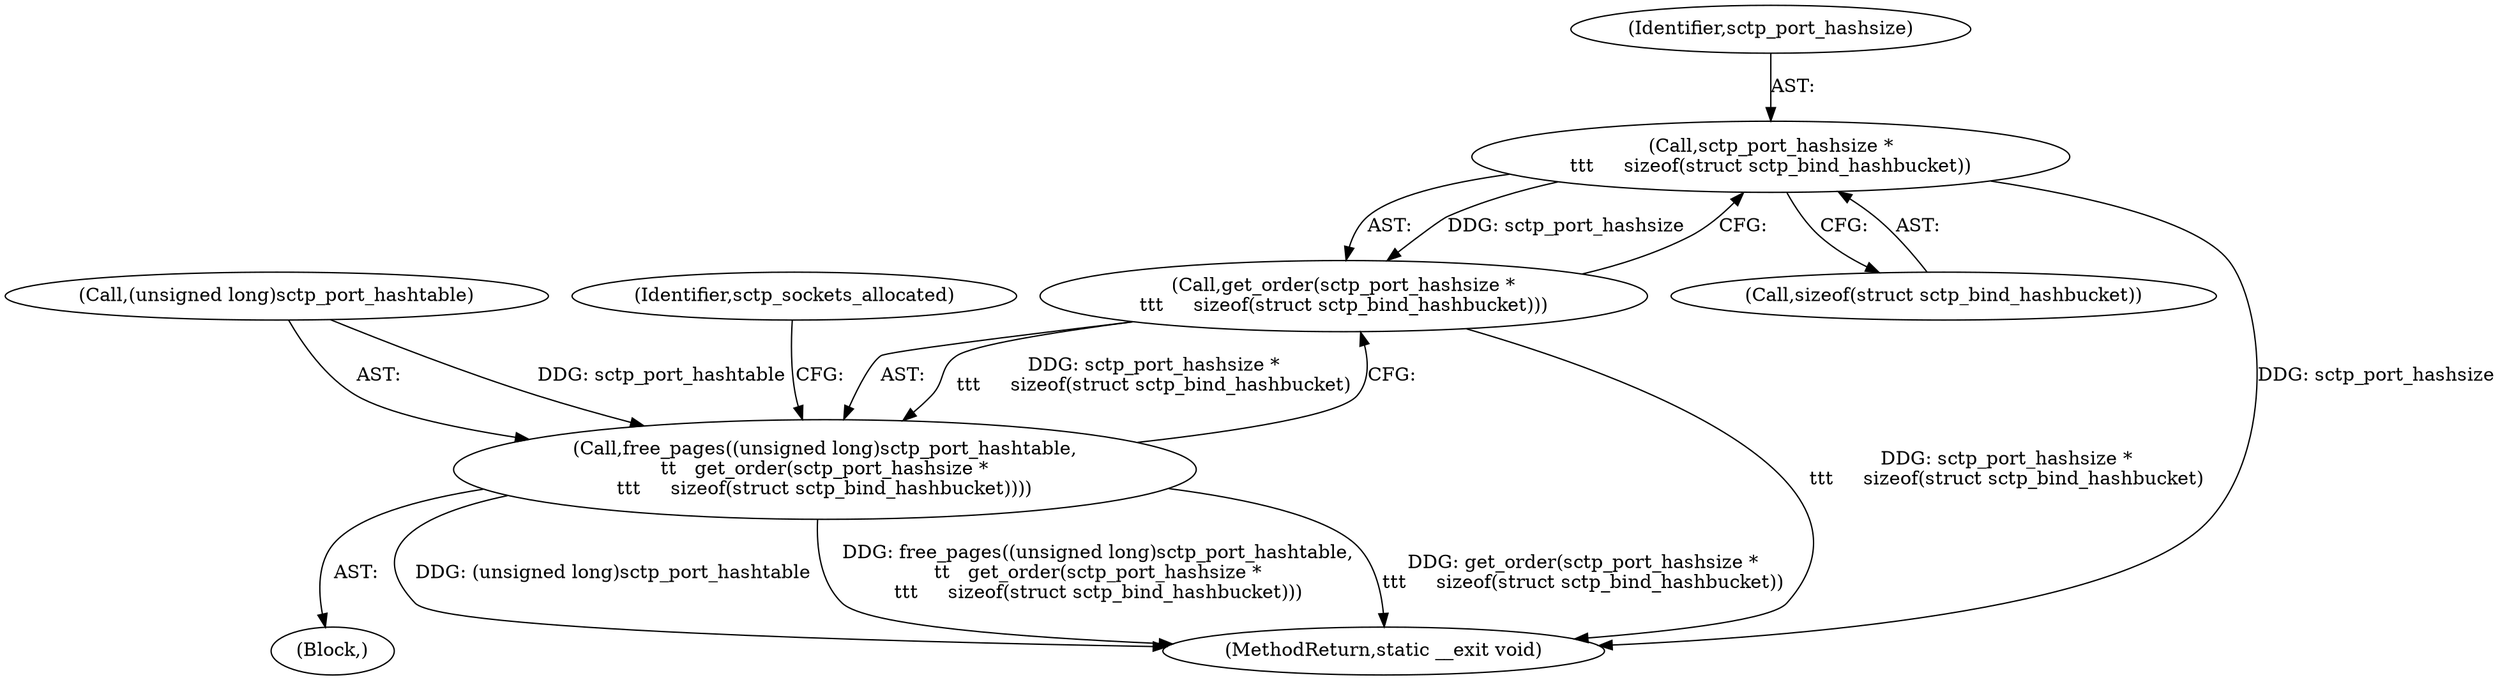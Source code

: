 digraph "0_linux_8e2d61e0aed2b7c4ecb35844fe07e0b2b762dee4@API" {
"1000137" [label="(Call,sctp_port_hashsize *\n\t\t\t     sizeof(struct sctp_bind_hashbucket))"];
"1000136" [label="(Call,get_order(sctp_port_hashsize *\n\t\t\t     sizeof(struct sctp_bind_hashbucket)))"];
"1000132" [label="(Call,free_pages((unsigned long)sctp_port_hashtable,\n\t\t   get_order(sctp_port_hashsize *\n\t\t\t     sizeof(struct sctp_bind_hashbucket))))"];
"1000136" [label="(Call,get_order(sctp_port_hashsize *\n\t\t\t     sizeof(struct sctp_bind_hashbucket)))"];
"1000139" [label="(Call,sizeof(struct sctp_bind_hashbucket))"];
"1000132" [label="(Call,free_pages((unsigned long)sctp_port_hashtable,\n\t\t   get_order(sctp_port_hashsize *\n\t\t\t     sizeof(struct sctp_bind_hashbucket))))"];
"1000107" [label="(Block,)"];
"1000138" [label="(Identifier,sctp_port_hashsize)"];
"1000137" [label="(Call,sctp_port_hashsize *\n\t\t\t     sizeof(struct sctp_bind_hashbucket))"];
"1000133" [label="(Call,(unsigned long)sctp_port_hashtable)"];
"1000149" [label="(MethodReturn,static __exit void)"];
"1000143" [label="(Identifier,sctp_sockets_allocated)"];
"1000137" -> "1000136"  [label="AST: "];
"1000137" -> "1000139"  [label="CFG: "];
"1000138" -> "1000137"  [label="AST: "];
"1000139" -> "1000137"  [label="AST: "];
"1000136" -> "1000137"  [label="CFG: "];
"1000137" -> "1000149"  [label="DDG: sctp_port_hashsize"];
"1000137" -> "1000136"  [label="DDG: sctp_port_hashsize"];
"1000136" -> "1000132"  [label="AST: "];
"1000132" -> "1000136"  [label="CFG: "];
"1000136" -> "1000149"  [label="DDG: sctp_port_hashsize *\n\t\t\t     sizeof(struct sctp_bind_hashbucket)"];
"1000136" -> "1000132"  [label="DDG: sctp_port_hashsize *\n\t\t\t     sizeof(struct sctp_bind_hashbucket)"];
"1000132" -> "1000107"  [label="AST: "];
"1000133" -> "1000132"  [label="AST: "];
"1000143" -> "1000132"  [label="CFG: "];
"1000132" -> "1000149"  [label="DDG: (unsigned long)sctp_port_hashtable"];
"1000132" -> "1000149"  [label="DDG: free_pages((unsigned long)sctp_port_hashtable,\n\t\t   get_order(sctp_port_hashsize *\n\t\t\t     sizeof(struct sctp_bind_hashbucket)))"];
"1000132" -> "1000149"  [label="DDG: get_order(sctp_port_hashsize *\n\t\t\t     sizeof(struct sctp_bind_hashbucket))"];
"1000133" -> "1000132"  [label="DDG: sctp_port_hashtable"];
}
